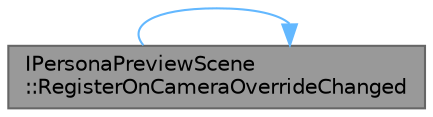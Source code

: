 digraph "IPersonaPreviewScene::RegisterOnCameraOverrideChanged"
{
 // INTERACTIVE_SVG=YES
 // LATEX_PDF_SIZE
  bgcolor="transparent";
  edge [fontname=Helvetica,fontsize=10,labelfontname=Helvetica,labelfontsize=10];
  node [fontname=Helvetica,fontsize=10,shape=box,height=0.2,width=0.4];
  rankdir="LR";
  Node1 [id="Node000001",label="IPersonaPreviewScene\l::RegisterOnCameraOverrideChanged",height=0.2,width=0.4,color="gray40", fillcolor="grey60", style="filled", fontcolor="black",tooltip="Register callback for when the camera override is changed."];
  Node1 -> Node1 [id="edge1_Node000001_Node000001",color="steelblue1",style="solid",tooltip=" "];
}
